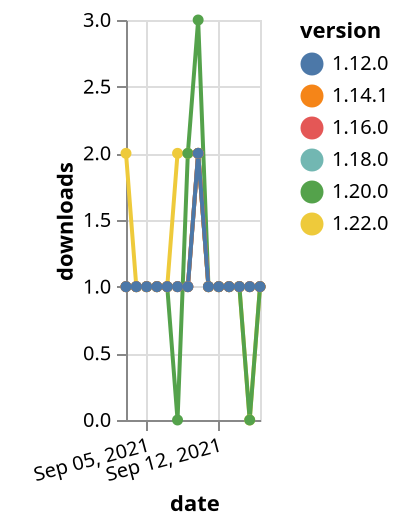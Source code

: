 {"$schema": "https://vega.github.io/schema/vega-lite/v5.json", "description": "A simple bar chart with embedded data.", "data": {"values": [{"date": "2021-09-03", "total": 157, "delta": 1, "version": "1.18.0"}, {"date": "2021-09-04", "total": 158, "delta": 1, "version": "1.18.0"}, {"date": "2021-09-05", "total": 159, "delta": 1, "version": "1.18.0"}, {"date": "2021-09-06", "total": 160, "delta": 1, "version": "1.18.0"}, {"date": "2021-09-07", "total": 161, "delta": 1, "version": "1.18.0"}, {"date": "2021-09-08", "total": 162, "delta": 1, "version": "1.18.0"}, {"date": "2021-09-09", "total": 163, "delta": 1, "version": "1.18.0"}, {"date": "2021-09-10", "total": 165, "delta": 2, "version": "1.18.0"}, {"date": "2021-09-11", "total": 166, "delta": 1, "version": "1.18.0"}, {"date": "2021-09-12", "total": 167, "delta": 1, "version": "1.18.0"}, {"date": "2021-09-13", "total": 168, "delta": 1, "version": "1.18.0"}, {"date": "2021-09-14", "total": 169, "delta": 1, "version": "1.18.0"}, {"date": "2021-09-15", "total": 170, "delta": 1, "version": "1.18.0"}, {"date": "2021-09-16", "total": 171, "delta": 1, "version": "1.18.0"}, {"date": "2021-09-03", "total": 117, "delta": 2, "version": "1.22.0"}, {"date": "2021-09-04", "total": 118, "delta": 1, "version": "1.22.0"}, {"date": "2021-09-05", "total": 119, "delta": 1, "version": "1.22.0"}, {"date": "2021-09-06", "total": 120, "delta": 1, "version": "1.22.0"}, {"date": "2021-09-07", "total": 121, "delta": 1, "version": "1.22.0"}, {"date": "2021-09-08", "total": 123, "delta": 2, "version": "1.22.0"}, {"date": "2021-09-09", "total": 125, "delta": 2, "version": "1.22.0"}, {"date": "2021-09-10", "total": 127, "delta": 2, "version": "1.22.0"}, {"date": "2021-09-11", "total": 128, "delta": 1, "version": "1.22.0"}, {"date": "2021-09-12", "total": 129, "delta": 1, "version": "1.22.0"}, {"date": "2021-09-13", "total": 130, "delta": 1, "version": "1.22.0"}, {"date": "2021-09-14", "total": 131, "delta": 1, "version": "1.22.0"}, {"date": "2021-09-15", "total": 131, "delta": 0, "version": "1.22.0"}, {"date": "2021-09-16", "total": 132, "delta": 1, "version": "1.22.0"}, {"date": "2021-09-03", "total": 175, "delta": 1, "version": "1.20.0"}, {"date": "2021-09-04", "total": 176, "delta": 1, "version": "1.20.0"}, {"date": "2021-09-05", "total": 177, "delta": 1, "version": "1.20.0"}, {"date": "2021-09-06", "total": 178, "delta": 1, "version": "1.20.0"}, {"date": "2021-09-07", "total": 179, "delta": 1, "version": "1.20.0"}, {"date": "2021-09-08", "total": 179, "delta": 0, "version": "1.20.0"}, {"date": "2021-09-09", "total": 181, "delta": 2, "version": "1.20.0"}, {"date": "2021-09-10", "total": 184, "delta": 3, "version": "1.20.0"}, {"date": "2021-09-11", "total": 185, "delta": 1, "version": "1.20.0"}, {"date": "2021-09-12", "total": 186, "delta": 1, "version": "1.20.0"}, {"date": "2021-09-13", "total": 187, "delta": 1, "version": "1.20.0"}, {"date": "2021-09-14", "total": 188, "delta": 1, "version": "1.20.0"}, {"date": "2021-09-15", "total": 188, "delta": 0, "version": "1.20.0"}, {"date": "2021-09-16", "total": 189, "delta": 1, "version": "1.20.0"}, {"date": "2021-09-03", "total": 179, "delta": 1, "version": "1.16.0"}, {"date": "2021-09-04", "total": 180, "delta": 1, "version": "1.16.0"}, {"date": "2021-09-05", "total": 181, "delta": 1, "version": "1.16.0"}, {"date": "2021-09-06", "total": 182, "delta": 1, "version": "1.16.0"}, {"date": "2021-09-07", "total": 183, "delta": 1, "version": "1.16.0"}, {"date": "2021-09-08", "total": 184, "delta": 1, "version": "1.16.0"}, {"date": "2021-09-09", "total": 185, "delta": 1, "version": "1.16.0"}, {"date": "2021-09-10", "total": 187, "delta": 2, "version": "1.16.0"}, {"date": "2021-09-11", "total": 188, "delta": 1, "version": "1.16.0"}, {"date": "2021-09-12", "total": 189, "delta": 1, "version": "1.16.0"}, {"date": "2021-09-13", "total": 190, "delta": 1, "version": "1.16.0"}, {"date": "2021-09-14", "total": 191, "delta": 1, "version": "1.16.0"}, {"date": "2021-09-15", "total": 192, "delta": 1, "version": "1.16.0"}, {"date": "2021-09-16", "total": 193, "delta": 1, "version": "1.16.0"}, {"date": "2021-09-03", "total": 183, "delta": 1, "version": "1.14.1"}, {"date": "2021-09-04", "total": 184, "delta": 1, "version": "1.14.1"}, {"date": "2021-09-05", "total": 185, "delta": 1, "version": "1.14.1"}, {"date": "2021-09-06", "total": 186, "delta": 1, "version": "1.14.1"}, {"date": "2021-09-07", "total": 187, "delta": 1, "version": "1.14.1"}, {"date": "2021-09-08", "total": 188, "delta": 1, "version": "1.14.1"}, {"date": "2021-09-09", "total": 189, "delta": 1, "version": "1.14.1"}, {"date": "2021-09-10", "total": 191, "delta": 2, "version": "1.14.1"}, {"date": "2021-09-11", "total": 192, "delta": 1, "version": "1.14.1"}, {"date": "2021-09-12", "total": 193, "delta": 1, "version": "1.14.1"}, {"date": "2021-09-13", "total": 194, "delta": 1, "version": "1.14.1"}, {"date": "2021-09-14", "total": 195, "delta": 1, "version": "1.14.1"}, {"date": "2021-09-15", "total": 196, "delta": 1, "version": "1.14.1"}, {"date": "2021-09-16", "total": 197, "delta": 1, "version": "1.14.1"}, {"date": "2021-09-03", "total": 233, "delta": 1, "version": "1.12.0"}, {"date": "2021-09-04", "total": 234, "delta": 1, "version": "1.12.0"}, {"date": "2021-09-05", "total": 235, "delta": 1, "version": "1.12.0"}, {"date": "2021-09-06", "total": 236, "delta": 1, "version": "1.12.0"}, {"date": "2021-09-07", "total": 237, "delta": 1, "version": "1.12.0"}, {"date": "2021-09-08", "total": 238, "delta": 1, "version": "1.12.0"}, {"date": "2021-09-09", "total": 239, "delta": 1, "version": "1.12.0"}, {"date": "2021-09-10", "total": 241, "delta": 2, "version": "1.12.0"}, {"date": "2021-09-11", "total": 242, "delta": 1, "version": "1.12.0"}, {"date": "2021-09-12", "total": 243, "delta": 1, "version": "1.12.0"}, {"date": "2021-09-13", "total": 244, "delta": 1, "version": "1.12.0"}, {"date": "2021-09-14", "total": 245, "delta": 1, "version": "1.12.0"}, {"date": "2021-09-15", "total": 246, "delta": 1, "version": "1.12.0"}, {"date": "2021-09-16", "total": 247, "delta": 1, "version": "1.12.0"}]}, "width": "container", "mark": {"type": "line", "point": {"filled": true}}, "encoding": {"x": {"field": "date", "type": "temporal", "timeUnit": "yearmonthdate", "title": "date", "axis": {"labelAngle": -15}}, "y": {"field": "delta", "type": "quantitative", "title": "downloads"}, "color": {"field": "version", "type": "nominal"}, "tooltip": {"field": "delta"}}}